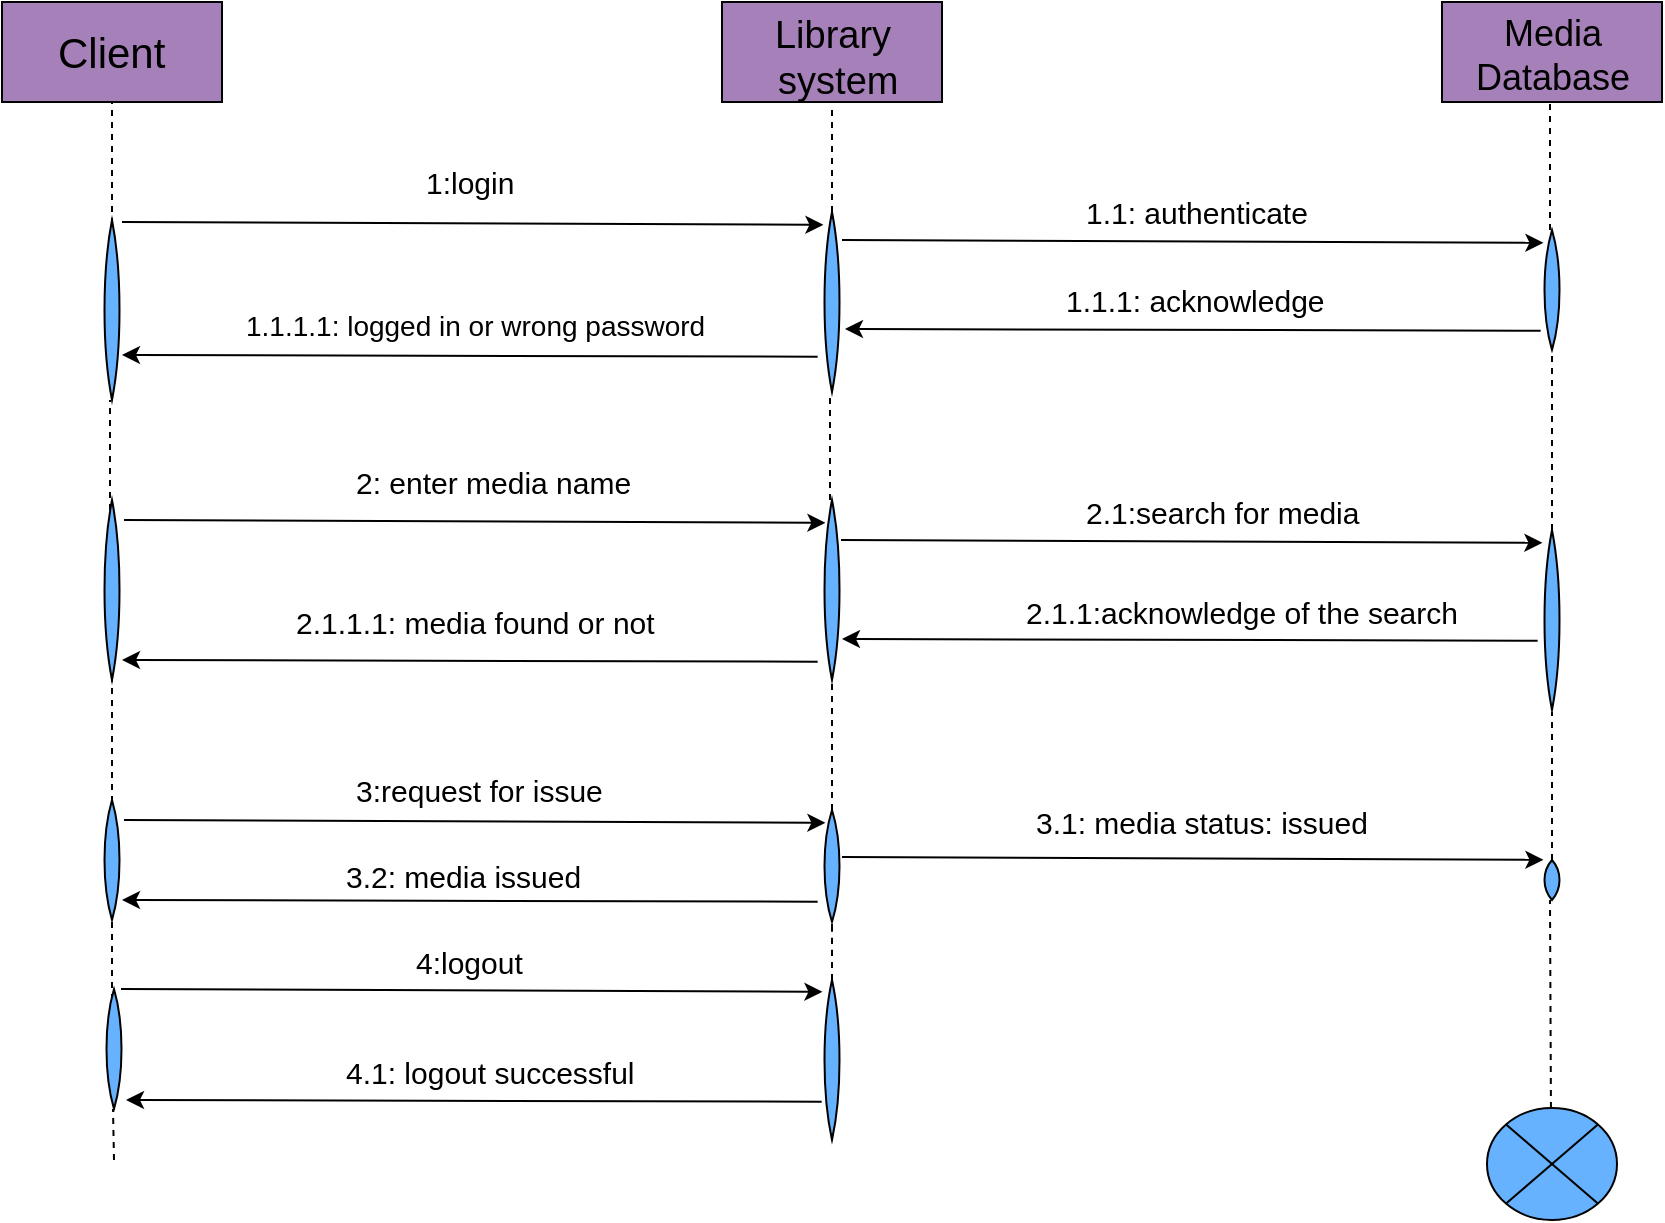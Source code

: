 <mxfile version="12.2.4" pages="1"><diagram id="31tZCTApBVyVDbOwPdDE" name="Page-1"><mxGraphModel dx="567" dy="369" grid="1" gridSize="10" guides="1" tooltips="1" connect="1" arrows="1" fold="1" page="1" pageScale="1" pageWidth="827" pageHeight="1169" math="0" shadow="0"><root><mxCell id="0"/><mxCell id="1" parent="0"/><mxCell id="2" value="" style="rounded=0;whiteSpace=wrap;html=1;fillColor=#A680B8;" parent="1" vertex="1"><mxGeometry x="40" y="31" width="110" height="50" as="geometry"/></mxCell><mxCell id="3" value="&lt;font style=&quot;font-size: 21px&quot;&gt;Client&lt;/font&gt;" style="text;html=1;resizable=0;points=[];autosize=1;align=left;verticalAlign=top;spacingTop=-4;" parent="1" vertex="1"><mxGeometry x="66" y="41" width="70" height="20" as="geometry"/></mxCell><mxCell id="5" value="" style="rounded=0;whiteSpace=wrap;html=1;fillColor=#A680B8;" parent="1" vertex="1"><mxGeometry x="400" y="31" width="110" height="50" as="geometry"/></mxCell><mxCell id="6" value="" style="rounded=0;whiteSpace=wrap;html=1;fillColor=#A680B8;" parent="1" vertex="1"><mxGeometry x="760" y="31" width="110" height="50" as="geometry"/></mxCell><mxCell id="7" value="&lt;font style=&quot;font-size: 19px&quot;&gt;Library&lt;br&gt;&amp;nbsp;system&lt;/font&gt;" style="text;html=1;resizable=0;points=[];autosize=1;align=center;verticalAlign=top;spacingTop=-4;" parent="1" vertex="1"><mxGeometry x="415" y="34" width="80" height="30" as="geometry"/></mxCell><mxCell id="8" value="&lt;font style=&quot;font-size: 18px&quot;&gt;Media&lt;br&gt;Database&lt;/font&gt;" style="text;html=1;resizable=0;points=[];autosize=1;align=center;verticalAlign=top;spacingTop=-4;" parent="1" vertex="1"><mxGeometry x="770" y="34" width="90" height="30" as="geometry"/></mxCell><mxCell id="9" value="" style="endArrow=none;dashed=1;html=1;entryX=0.5;entryY=1;entryDx=0;entryDy=0;" parent="1" target="2" edge="1"><mxGeometry width="50" height="50" relative="1" as="geometry"><mxPoint x="95" y="160" as="sourcePoint"/><mxPoint x="90" y="100" as="targetPoint"/></mxGeometry></mxCell><mxCell id="10" value="" style="whiteSpace=wrap;html=1;shape=mxgraph.basic.pointed_oval;align=center;fillColor=#66B2FF;" parent="1" vertex="1"><mxGeometry x="90" y="140" width="10" height="90" as="geometry"/></mxCell><mxCell id="11" value="" style="endArrow=classic;html=1;entryX=0.071;entryY=0.071;entryDx=0;entryDy=0;entryPerimeter=0;exitX=1;exitY=0.011;exitDx=0;exitDy=0;exitPerimeter=0;" parent="1" source="10" target="13" edge="1"><mxGeometry width="50" height="50" relative="1" as="geometry"><mxPoint x="110" y="136" as="sourcePoint"/><mxPoint x="447.29" y="136.01" as="targetPoint"/></mxGeometry></mxCell><mxCell id="12" value="" style="endArrow=none;dashed=1;html=1;exitX=0.5;exitY=0;exitDx=0;exitDy=0;" parent="1" source="13" edge="1"><mxGeometry width="50" height="50" relative="1" as="geometry"><mxPoint x="454.5" y="140" as="sourcePoint"/><mxPoint x="455" y="82" as="targetPoint"/></mxGeometry></mxCell><mxCell id="13" value="" style="whiteSpace=wrap;html=1;shape=mxgraph.basic.pointed_oval;align=center;fillColor=#66B2FF;" parent="1" vertex="1"><mxGeometry x="450" y="136" width="10" height="90" as="geometry"/></mxCell><mxCell id="16" value="&lt;font style=&quot;font-size: 15px&quot;&gt;1:login&lt;/font&gt;" style="text;html=1;resizable=0;points=[];autosize=1;align=left;verticalAlign=top;spacingTop=-4;" parent="1" vertex="1"><mxGeometry x="250" y="110" width="60" height="20" as="geometry"/></mxCell><mxCell id="17" value="" style="endArrow=classic;html=1;entryX=1;entryY=0.75;entryDx=0;entryDy=0;exitX=-0.217;exitY=0.993;exitDx=0;exitDy=0;exitPerimeter=0;" parent="1" target="10" edge="1"><mxGeometry width="50" height="50" relative="1" as="geometry"><mxPoint x="447.83" y="208.37" as="sourcePoint"/><mxPoint x="97.5" y="213" as="targetPoint"/></mxGeometry></mxCell><mxCell id="18" value="&lt;font style=&quot;font-size: 14px&quot;&gt;1.1.1.1: logged in or wrong password&lt;/font&gt;" style="text;html=1;resizable=0;points=[];autosize=1;align=left;verticalAlign=top;spacingTop=-4;" parent="1" vertex="1"><mxGeometry x="160" y="182" width="250" height="20" as="geometry"/></mxCell><mxCell id="19" value="" style="endArrow=classic;html=1;entryX=0.071;entryY=0.071;entryDx=0;entryDy=0;entryPerimeter=0;exitX=1;exitY=0.011;exitDx=0;exitDy=0;exitPerimeter=0;" parent="1" edge="1"><mxGeometry width="50" height="50" relative="1" as="geometry"><mxPoint x="460" y="149.99" as="sourcePoint"/><mxPoint x="810.71" y="151.39" as="targetPoint"/></mxGeometry></mxCell><mxCell id="20" value="" style="whiteSpace=wrap;html=1;shape=mxgraph.basic.pointed_oval;align=center;fontColor=#00CCCC;labelBackgroundColor=#ffffff;fillColor=#66B2FF;" parent="1" vertex="1"><mxGeometry x="810" y="145" width="10" height="60" as="geometry"/></mxCell><mxCell id="21" value="" style="endArrow=none;dashed=1;html=1;" parent="1" edge="1"><mxGeometry width="50" height="50" relative="1" as="geometry"><mxPoint x="814" y="145" as="sourcePoint"/><mxPoint x="814" y="82" as="targetPoint"/></mxGeometry></mxCell><mxCell id="22" value="" style="endArrow=none;dashed=1;html=1;entryX=0.5;entryY=1;entryDx=0;entryDy=0;" parent="1" edge="1"><mxGeometry width="50" height="50" relative="1" as="geometry"><mxPoint x="94" y="309" as="sourcePoint"/><mxPoint x="94" y="230" as="targetPoint"/></mxGeometry></mxCell><mxCell id="23" value="" style="whiteSpace=wrap;html=1;shape=mxgraph.basic.pointed_oval;align=center;fillColor=#66B2FF;" parent="1" vertex="1"><mxGeometry x="90" y="280" width="10" height="90" as="geometry"/></mxCell><mxCell id="24" value="" style="endArrow=none;dashed=1;html=1;entryX=0.5;entryY=1;entryDx=0;entryDy=0;" parent="1" edge="1"><mxGeometry width="50" height="50" relative="1" as="geometry"><mxPoint x="95" y="449" as="sourcePoint"/><mxPoint x="95" y="370" as="targetPoint"/></mxGeometry></mxCell><mxCell id="25" value="" style="whiteSpace=wrap;html=1;shape=mxgraph.basic.pointed_oval;align=center;fillColor=#66B2FF;" parent="1" vertex="1"><mxGeometry x="90" y="430" width="10" height="60" as="geometry"/></mxCell><mxCell id="26" value="" style="endArrow=none;dashed=1;html=1;entryX=0.5;entryY=1;entryDx=0;entryDy=0;" parent="1" edge="1"><mxGeometry width="50" height="50" relative="1" as="geometry"><mxPoint x="95" y="530" as="sourcePoint"/><mxPoint x="95" y="490" as="targetPoint"/></mxGeometry></mxCell><mxCell id="27" value="" style="whiteSpace=wrap;html=1;shape=mxgraph.basic.pointed_oval;align=center;fillColor=#66B2FF;" parent="1" vertex="1"><mxGeometry x="91" y="524.5" width="10" height="60" as="geometry"/></mxCell><mxCell id="28" value="" style="endArrow=none;dashed=1;html=1;entryX=0.5;entryY=1;entryDx=0;entryDy=0;" parent="1" edge="1"><mxGeometry width="50" height="50" relative="1" as="geometry"><mxPoint x="96" y="610" as="sourcePoint"/><mxPoint x="95.5" y="584.5" as="targetPoint"/></mxGeometry></mxCell><mxCell id="29" value="" style="endArrow=classic;html=1;entryX=0.071;entryY=0.071;entryDx=0;entryDy=0;entryPerimeter=0;exitX=1;exitY=0.011;exitDx=0;exitDy=0;exitPerimeter=0;" parent="1" edge="1"><mxGeometry width="50" height="50" relative="1" as="geometry"><mxPoint x="101" y="289.99" as="sourcePoint"/><mxPoint x="451.71" y="291.39" as="targetPoint"/></mxGeometry></mxCell><mxCell id="30" value="" style="endArrow=classic;html=1;entryX=1;entryY=0.75;entryDx=0;entryDy=0;exitX=-0.217;exitY=0.993;exitDx=0;exitDy=0;exitPerimeter=0;" parent="1" edge="1"><mxGeometry width="50" height="50" relative="1" as="geometry"><mxPoint x="447.83" y="360.87" as="sourcePoint"/><mxPoint x="100" y="360" as="targetPoint"/></mxGeometry></mxCell><mxCell id="31" value="" style="endArrow=classic;html=1;entryX=0.071;entryY=0.071;entryDx=0;entryDy=0;entryPerimeter=0;exitX=1;exitY=0.011;exitDx=0;exitDy=0;exitPerimeter=0;" parent="1" edge="1"><mxGeometry width="50" height="50" relative="1" as="geometry"><mxPoint x="101" y="439.99" as="sourcePoint"/><mxPoint x="451.71" y="441.39" as="targetPoint"/></mxGeometry></mxCell><mxCell id="32" value="" style="endArrow=classic;html=1;entryX=1;entryY=0.75;entryDx=0;entryDy=0;exitX=-0.217;exitY=0.993;exitDx=0;exitDy=0;exitPerimeter=0;" parent="1" edge="1"><mxGeometry width="50" height="50" relative="1" as="geometry"><mxPoint x="447.83" y="480.87" as="sourcePoint"/><mxPoint x="100" y="480" as="targetPoint"/></mxGeometry></mxCell><mxCell id="33" value="" style="endArrow=classic;html=1;entryX=1;entryY=0.75;entryDx=0;entryDy=0;exitX=-0.217;exitY=0.993;exitDx=0;exitDy=0;exitPerimeter=0;" parent="1" edge="1"><mxGeometry width="50" height="50" relative="1" as="geometry"><mxPoint x="449.83" y="580.87" as="sourcePoint"/><mxPoint x="102" y="580" as="targetPoint"/></mxGeometry></mxCell><mxCell id="34" value="" style="endArrow=classic;html=1;entryX=0.071;entryY=0.071;entryDx=0;entryDy=0;entryPerimeter=0;exitX=1;exitY=0.011;exitDx=0;exitDy=0;exitPerimeter=0;" parent="1" edge="1"><mxGeometry width="50" height="50" relative="1" as="geometry"><mxPoint x="99.5" y="524.49" as="sourcePoint"/><mxPoint x="450.21" y="525.89" as="targetPoint"/></mxGeometry></mxCell><mxCell id="35" value="" style="whiteSpace=wrap;html=1;shape=mxgraph.basic.pointed_oval;align=center;fillColor=#66B2FF;" parent="1" vertex="1"><mxGeometry x="450" y="435" width="10" height="56" as="geometry"/></mxCell><mxCell id="36" value="" style="whiteSpace=wrap;html=1;shape=mxgraph.basic.pointed_oval;align=center;fillColor=#66B2FF;" parent="1" vertex="1"><mxGeometry x="450" y="280" width="10" height="90" as="geometry"/></mxCell><mxCell id="37" value="" style="whiteSpace=wrap;html=1;shape=mxgraph.basic.pointed_oval;align=center;fillColor=#66B2FF;" parent="1" vertex="1"><mxGeometry x="450" y="520" width="10" height="80" as="geometry"/></mxCell><mxCell id="38" value="&lt;font color=&quot;#000000&quot; style=&quot;font-size: 15px&quot;&gt;1.1: authenticate&lt;/font&gt;" style="text;html=1;resizable=0;points=[];autosize=1;align=left;verticalAlign=top;spacingTop=-4;fontColor=#00CCCC;" parent="1" vertex="1"><mxGeometry x="580" y="125" width="130" height="20" as="geometry"/></mxCell><mxCell id="39" value="" style="endArrow=classic;html=1;entryX=1;entryY=0.75;entryDx=0;entryDy=0;exitX=-0.217;exitY=0.993;exitDx=0;exitDy=0;exitPerimeter=0;" parent="1" edge="1"><mxGeometry width="50" height="50" relative="1" as="geometry"><mxPoint x="809.33" y="195.37" as="sourcePoint"/><mxPoint x="461.5" y="194.5" as="targetPoint"/></mxGeometry></mxCell><mxCell id="40" value="&lt;font color=&quot;#000000&quot; style=&quot;font-size: 15px&quot;&gt;1.1.1: acknowledge&lt;/font&gt;" style="text;html=1;resizable=0;points=[];autosize=1;align=left;verticalAlign=top;spacingTop=-4;fontColor=#00CCCC;" parent="1" vertex="1"><mxGeometry x="570" y="169" width="140" height="20" as="geometry"/></mxCell><mxCell id="41" value="&lt;font color=&quot;#000000&quot; style=&quot;font-size: 15px&quot;&gt;2: enter media name&lt;/font&gt;" style="text;html=1;resizable=0;points=[];autosize=1;align=left;verticalAlign=top;spacingTop=-4;fontColor=#00CCCC;" parent="1" vertex="1"><mxGeometry x="215" y="260" width="150" height="20" as="geometry"/></mxCell><mxCell id="42" value="&lt;font color=&quot;#000000&quot; style=&quot;font-size: 15px&quot;&gt;2.1.1.1: media found or not&lt;/font&gt;" style="text;html=1;resizable=0;points=[];autosize=1;align=left;verticalAlign=top;spacingTop=-4;fontColor=#00CCCC;" parent="1" vertex="1"><mxGeometry x="185" y="330" width="190" height="20" as="geometry"/></mxCell><mxCell id="43" value="" style="endArrow=classic;html=1;entryX=0.071;entryY=0.071;entryDx=0;entryDy=0;entryPerimeter=0;exitX=1;exitY=0.011;exitDx=0;exitDy=0;exitPerimeter=0;" parent="1" edge="1"><mxGeometry width="50" height="50" relative="1" as="geometry"><mxPoint x="459.5" y="299.99" as="sourcePoint"/><mxPoint x="810.21" y="301.39" as="targetPoint"/></mxGeometry></mxCell><mxCell id="44" value="" style="endArrow=classic;html=1;entryX=1;entryY=0.75;entryDx=0;entryDy=0;exitX=-0.217;exitY=0.993;exitDx=0;exitDy=0;exitPerimeter=0;" parent="1" edge="1"><mxGeometry width="50" height="50" relative="1" as="geometry"><mxPoint x="807.83" y="350.37" as="sourcePoint"/><mxPoint x="460.0" y="349.5" as="targetPoint"/></mxGeometry></mxCell><mxCell id="45" value="" style="whiteSpace=wrap;html=1;shape=mxgraph.basic.pointed_oval;align=center;fillColor=#66B2FF;" parent="1" vertex="1"><mxGeometry x="810" y="295" width="10" height="90" as="geometry"/></mxCell><mxCell id="46" value="" style="whiteSpace=wrap;html=1;shape=mxgraph.basic.pointed_oval;align=center;fillColor=#66B2FF;" parent="1" vertex="1"><mxGeometry x="810" y="460" width="10" height="20" as="geometry"/></mxCell><mxCell id="47" value="" style="endArrow=classic;html=1;entryX=0.071;entryY=0.071;entryDx=0;entryDy=0;entryPerimeter=0;exitX=1;exitY=0.011;exitDx=0;exitDy=0;exitPerimeter=0;" parent="1" edge="1"><mxGeometry width="50" height="50" relative="1" as="geometry"><mxPoint x="460" y="458.49" as="sourcePoint"/><mxPoint x="810.71" y="459.89" as="targetPoint"/></mxGeometry></mxCell><mxCell id="48" value="" style="endArrow=none;dashed=1;html=1;exitX=0.5;exitY=0;exitDx=0;exitDy=0;" parent="1" edge="1"><mxGeometry width="50" height="50" relative="1" as="geometry"><mxPoint x="454" y="280" as="sourcePoint"/><mxPoint x="454" y="226" as="targetPoint"/></mxGeometry></mxCell><mxCell id="50" value="" style="endArrow=none;dashed=1;html=1;exitX=0.5;exitY=0;exitDx=0;exitDy=0;" parent="1" edge="1"><mxGeometry width="50" height="50" relative="1" as="geometry"><mxPoint x="455" y="520" as="sourcePoint"/><mxPoint x="455" y="496" as="targetPoint"/><Array as="points"><mxPoint x="455" y="496"/><mxPoint x="455" y="490"/></Array></mxGeometry></mxCell><mxCell id="51" value="" style="endArrow=none;dashed=1;html=1;exitX=0.5;exitY=0;exitDx=0;exitDy=0;entryX=0.5;entryY=1;entryDx=0;entryDy=0;" parent="1" source="35" target="36" edge="1"><mxGeometry width="50" height="50" relative="1" as="geometry"><mxPoint x="455" y="429.5" as="sourcePoint"/><mxPoint x="455" y="375.5" as="targetPoint"/></mxGeometry></mxCell><mxCell id="52" value="" style="endArrow=none;dashed=1;html=1;" parent="1" edge="1"><mxGeometry width="50" height="50" relative="1" as="geometry"><mxPoint x="815" y="295" as="sourcePoint"/><mxPoint x="815" y="205" as="targetPoint"/></mxGeometry></mxCell><mxCell id="53" value="" style="endArrow=none;dashed=1;html=1;" parent="1" edge="1"><mxGeometry width="50" height="50" relative="1" as="geometry"><mxPoint x="815" y="460" as="sourcePoint"/><mxPoint x="815" y="386" as="targetPoint"/></mxGeometry></mxCell><mxCell id="54" value="" style="endArrow=none;dashed=1;html=1;" parent="1" edge="1"><mxGeometry width="50" height="50" relative="1" as="geometry"><mxPoint x="814.5" y="590" as="sourcePoint"/><mxPoint x="814" y="480" as="targetPoint"/></mxGeometry></mxCell><mxCell id="55" value="&lt;font color=&quot;#000000&quot; style=&quot;font-size: 15px&quot;&gt;3:request for issue&lt;/font&gt;" style="text;html=1;resizable=0;points=[];autosize=1;align=left;verticalAlign=top;spacingTop=-4;fontColor=#00CCCC;" parent="1" vertex="1"><mxGeometry x="215" y="414" width="140" height="20" as="geometry"/></mxCell><mxCell id="56" value="&lt;font color=&quot;#000000&quot; style=&quot;font-size: 15px&quot;&gt;3.2: media issued&lt;/font&gt;" style="text;html=1;resizable=0;points=[];autosize=1;align=left;verticalAlign=top;spacingTop=-4;fontColor=#00CCCC;" parent="1" vertex="1"><mxGeometry x="210" y="457" width="130" height="20" as="geometry"/></mxCell><mxCell id="57" value="&lt;font color=&quot;#000000&quot; style=&quot;font-size: 15px&quot;&gt;4:logout&lt;/font&gt;" style="text;html=1;resizable=0;points=[];autosize=1;align=left;verticalAlign=top;spacingTop=-4;fontColor=#00CCCC;" parent="1" vertex="1"><mxGeometry x="245" y="500" width="70" height="20" as="geometry"/></mxCell><mxCell id="58" value="&lt;font color=&quot;#000000&quot; style=&quot;font-size: 15px&quot;&gt;4.1: logout successful&lt;/font&gt;" style="text;html=1;resizable=0;points=[];autosize=1;align=left;verticalAlign=top;spacingTop=-4;fontColor=#00CCCC;" parent="1" vertex="1"><mxGeometry x="210" y="554.5" width="160" height="20" as="geometry"/></mxCell><mxCell id="59" value="&lt;font color=&quot;#000000&quot; style=&quot;font-size: 15px&quot;&gt;2.1:search for media&lt;/font&gt;" style="text;html=1;resizable=0;points=[];autosize=1;align=left;verticalAlign=top;spacingTop=-4;fontColor=#00CCCC;" parent="1" vertex="1"><mxGeometry x="580" y="275" width="150" height="20" as="geometry"/></mxCell><mxCell id="60" value="&lt;font color=&quot;#000000&quot; style=&quot;font-size: 15px&quot;&gt;2.1.1:acknowledge of the search&lt;/font&gt;" style="text;html=1;resizable=0;points=[];autosize=1;align=left;verticalAlign=top;spacingTop=-4;fontColor=#00CCCC;" parent="1" vertex="1"><mxGeometry x="550" y="325" width="230" height="20" as="geometry"/></mxCell><mxCell id="61" value="&lt;font color=&quot;#000000&quot; style=&quot;font-size: 15px&quot;&gt;3.1: media status: issued&lt;/font&gt;" style="text;html=1;resizable=0;points=[];autosize=1;align=left;verticalAlign=top;spacingTop=-4;fontColor=#00CCCC;" parent="1" vertex="1"><mxGeometry x="555" y="430" width="180" height="20" as="geometry"/></mxCell><mxCell id="63" value="" style="shape=sumEllipse;perimeter=ellipsePerimeter;whiteSpace=wrap;html=1;backgroundOutline=1;labelBackgroundColor=#00CCCC;fontColor=#00CCCC;align=center;fillColor=#66B2FF;" parent="1" vertex="1"><mxGeometry x="782.5" y="584" width="65" height="56" as="geometry"/></mxCell></root></mxGraphModel></diagram></mxfile>